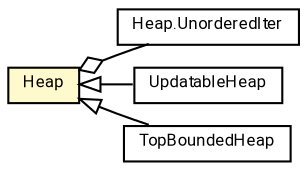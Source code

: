 #!/usr/local/bin/dot
#
# Class diagram 
# Generated by UMLGraph version R5_7_2-60-g0e99a6 (http://www.spinellis.gr/umlgraph/)
#

digraph G {
	graph [fontnames="svg"]
	edge [fontname="Roboto",fontsize=7,labelfontname="Roboto",labelfontsize=7,color="black"];
	node [fontname="Roboto",fontcolor="black",fontsize=8,shape=plaintext,margin=0,width=0,height=0];
	nodesep=0.15;
	ranksep=0.25;
	rankdir=LR;
	// de.lmu.ifi.dbs.elki.utilities.datastructures.heap.Heap<E>
	c4953954 [label=<<table title="de.lmu.ifi.dbs.elki.utilities.datastructures.heap.Heap" border="0" cellborder="1" cellspacing="0" cellpadding="2" bgcolor="lemonChiffon" href="Heap.html" target="_parent">
		<tr><td><table border="0" cellspacing="0" cellpadding="1">
		<tr><td align="center" balign="center"> <font face="Roboto">Heap</font> </td></tr>
		</table></td></tr>
		</table>>, URL="Heap.html"];
	// de.lmu.ifi.dbs.elki.utilities.datastructures.heap.Heap<E>.UnorderedIter
	c4953955 [label=<<table title="de.lmu.ifi.dbs.elki.utilities.datastructures.heap.Heap.UnorderedIter" border="0" cellborder="1" cellspacing="0" cellpadding="2" href="Heap.UnorderedIter.html" target="_parent">
		<tr><td><table border="0" cellspacing="0" cellpadding="1">
		<tr><td align="center" balign="center"> <font face="Roboto">Heap.UnorderedIter</font> </td></tr>
		</table></td></tr>
		</table>>, URL="Heap.UnorderedIter.html"];
	// de.lmu.ifi.dbs.elki.utilities.datastructures.heap.UpdatableHeap<O>
	c4953956 [label=<<table title="de.lmu.ifi.dbs.elki.utilities.datastructures.heap.UpdatableHeap" border="0" cellborder="1" cellspacing="0" cellpadding="2" href="UpdatableHeap.html" target="_parent">
		<tr><td><table border="0" cellspacing="0" cellpadding="1">
		<tr><td align="center" balign="center"> <font face="Roboto">UpdatableHeap</font> </td></tr>
		</table></td></tr>
		</table>>, URL="UpdatableHeap.html"];
	// de.lmu.ifi.dbs.elki.utilities.datastructures.heap.TopBoundedHeap<E>
	c4953957 [label=<<table title="de.lmu.ifi.dbs.elki.utilities.datastructures.heap.TopBoundedHeap" border="0" cellborder="1" cellspacing="0" cellpadding="2" href="TopBoundedHeap.html" target="_parent">
		<tr><td><table border="0" cellspacing="0" cellpadding="1">
		<tr><td align="center" balign="center"> <font face="Roboto">TopBoundedHeap</font> </td></tr>
		</table></td></tr>
		</table>>, URL="TopBoundedHeap.html"];
	// de.lmu.ifi.dbs.elki.utilities.datastructures.heap.Heap<E> has de.lmu.ifi.dbs.elki.utilities.datastructures.heap.Heap<E>.UnorderedIter
	c4953954 -> c4953955 [arrowhead=none,arrowtail=ediamond,dir=back,weight=4];
	// de.lmu.ifi.dbs.elki.utilities.datastructures.heap.UpdatableHeap<O> extends de.lmu.ifi.dbs.elki.utilities.datastructures.heap.Heap<E>
	c4953954 -> c4953956 [arrowtail=empty,dir=back,weight=10];
	// de.lmu.ifi.dbs.elki.utilities.datastructures.heap.TopBoundedHeap<E> extends de.lmu.ifi.dbs.elki.utilities.datastructures.heap.Heap<E>
	c4953954 -> c4953957 [arrowtail=empty,dir=back,weight=10];
}

